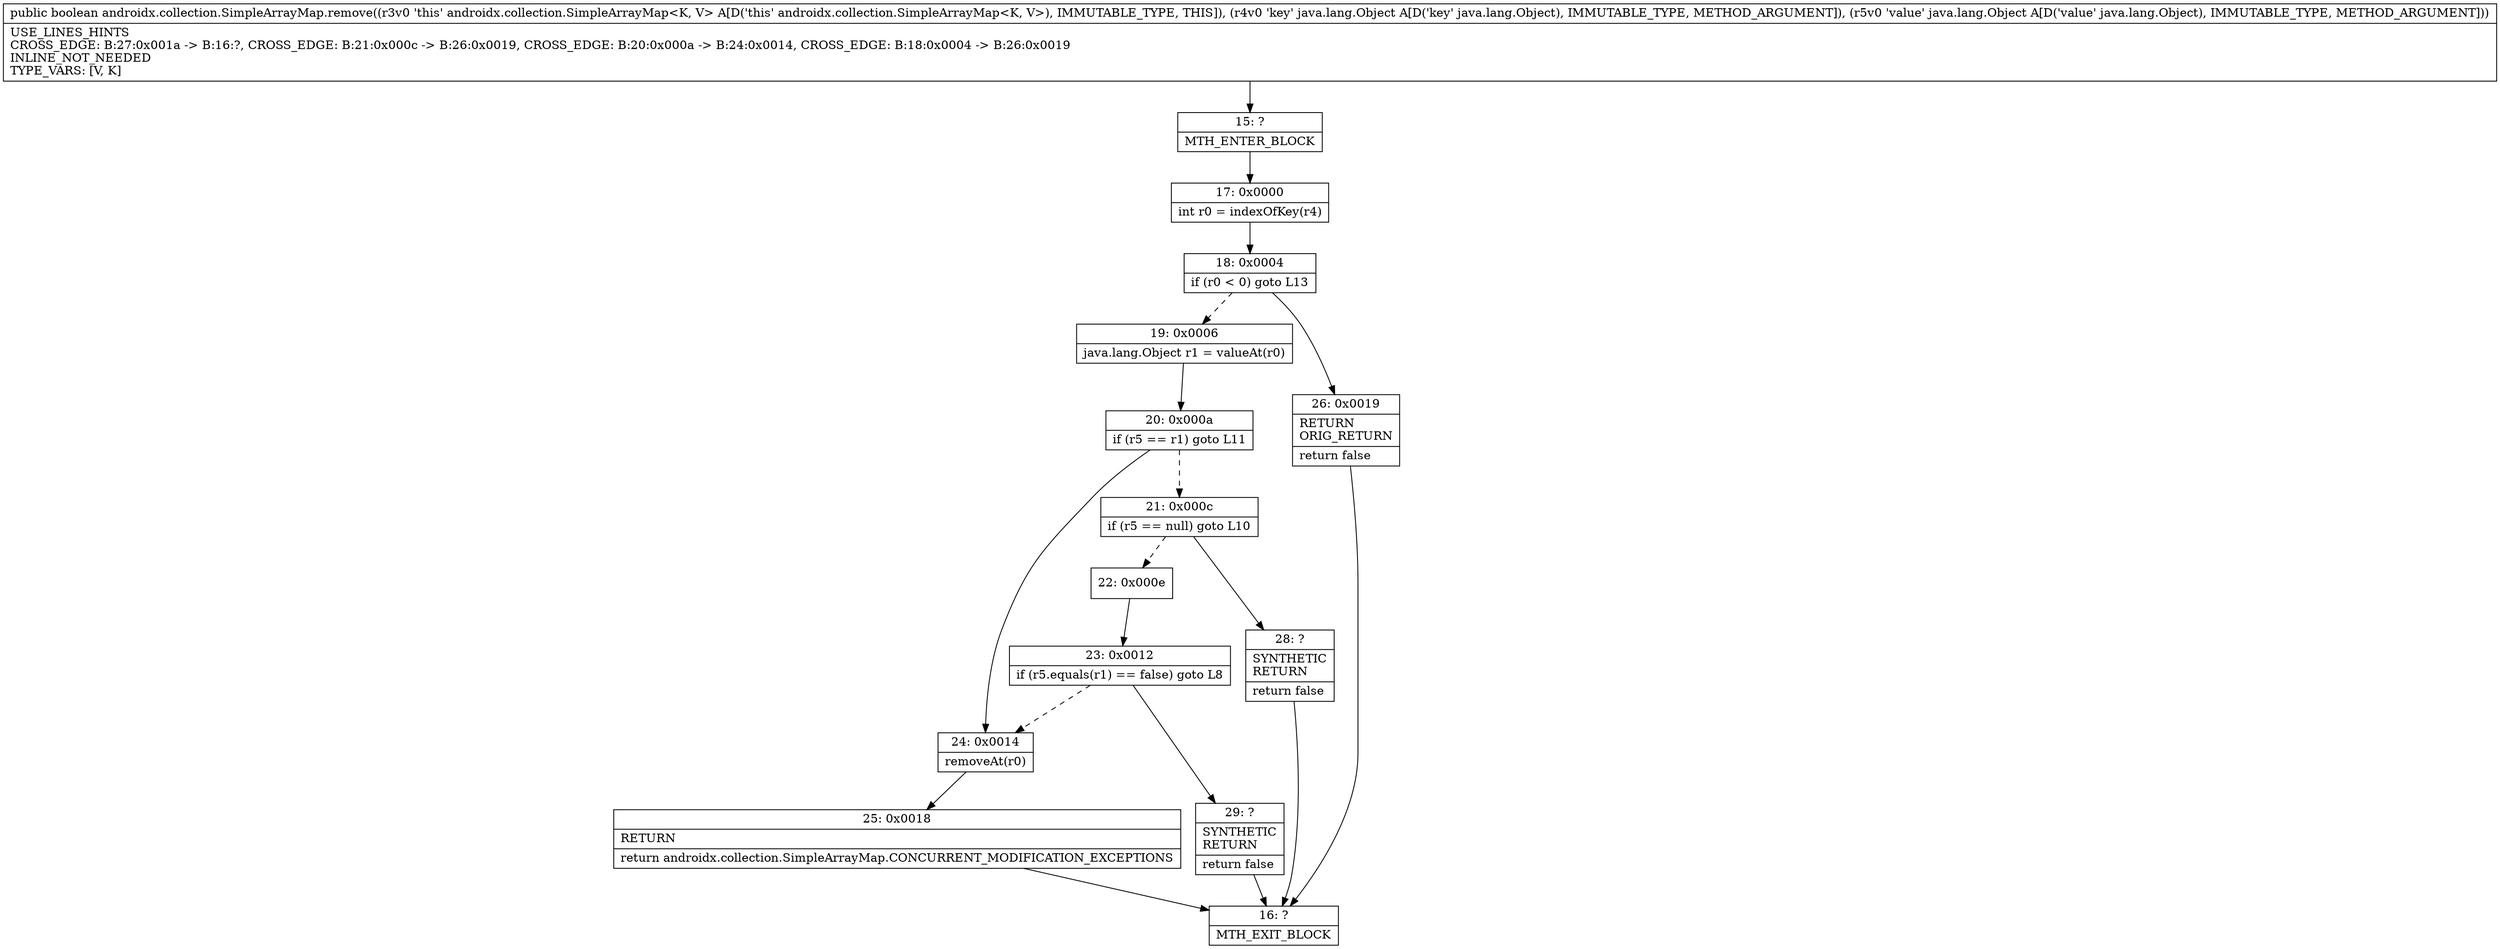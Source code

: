 digraph "CFG forandroidx.collection.SimpleArrayMap.remove(Ljava\/lang\/Object;Ljava\/lang\/Object;)Z" {
Node_15 [shape=record,label="{15\:\ ?|MTH_ENTER_BLOCK\l}"];
Node_17 [shape=record,label="{17\:\ 0x0000|int r0 = indexOfKey(r4)\l}"];
Node_18 [shape=record,label="{18\:\ 0x0004|if (r0 \< 0) goto L13\l}"];
Node_19 [shape=record,label="{19\:\ 0x0006|java.lang.Object r1 = valueAt(r0)\l}"];
Node_20 [shape=record,label="{20\:\ 0x000a|if (r5 == r1) goto L11\l}"];
Node_21 [shape=record,label="{21\:\ 0x000c|if (r5 == null) goto L10\l}"];
Node_22 [shape=record,label="{22\:\ 0x000e}"];
Node_23 [shape=record,label="{23\:\ 0x0012|if (r5.equals(r1) == false) goto L8\l}"];
Node_29 [shape=record,label="{29\:\ ?|SYNTHETIC\lRETURN\l|return false\l}"];
Node_16 [shape=record,label="{16\:\ ?|MTH_EXIT_BLOCK\l}"];
Node_28 [shape=record,label="{28\:\ ?|SYNTHETIC\lRETURN\l|return false\l}"];
Node_24 [shape=record,label="{24\:\ 0x0014|removeAt(r0)\l}"];
Node_25 [shape=record,label="{25\:\ 0x0018|RETURN\l|return androidx.collection.SimpleArrayMap.CONCURRENT_MODIFICATION_EXCEPTIONS\l}"];
Node_26 [shape=record,label="{26\:\ 0x0019|RETURN\lORIG_RETURN\l|return false\l}"];
MethodNode[shape=record,label="{public boolean androidx.collection.SimpleArrayMap.remove((r3v0 'this' androidx.collection.SimpleArrayMap\<K, V\> A[D('this' androidx.collection.SimpleArrayMap\<K, V\>), IMMUTABLE_TYPE, THIS]), (r4v0 'key' java.lang.Object A[D('key' java.lang.Object), IMMUTABLE_TYPE, METHOD_ARGUMENT]), (r5v0 'value' java.lang.Object A[D('value' java.lang.Object), IMMUTABLE_TYPE, METHOD_ARGUMENT]))  | USE_LINES_HINTS\lCROSS_EDGE: B:27:0x001a \-\> B:16:?, CROSS_EDGE: B:21:0x000c \-\> B:26:0x0019, CROSS_EDGE: B:20:0x000a \-\> B:24:0x0014, CROSS_EDGE: B:18:0x0004 \-\> B:26:0x0019\lINLINE_NOT_NEEDED\lTYPE_VARS: [V, K]\l}"];
MethodNode -> Node_15;Node_15 -> Node_17;
Node_17 -> Node_18;
Node_18 -> Node_19[style=dashed];
Node_18 -> Node_26;
Node_19 -> Node_20;
Node_20 -> Node_21[style=dashed];
Node_20 -> Node_24;
Node_21 -> Node_22[style=dashed];
Node_21 -> Node_28;
Node_22 -> Node_23;
Node_23 -> Node_24[style=dashed];
Node_23 -> Node_29;
Node_29 -> Node_16;
Node_28 -> Node_16;
Node_24 -> Node_25;
Node_25 -> Node_16;
Node_26 -> Node_16;
}

